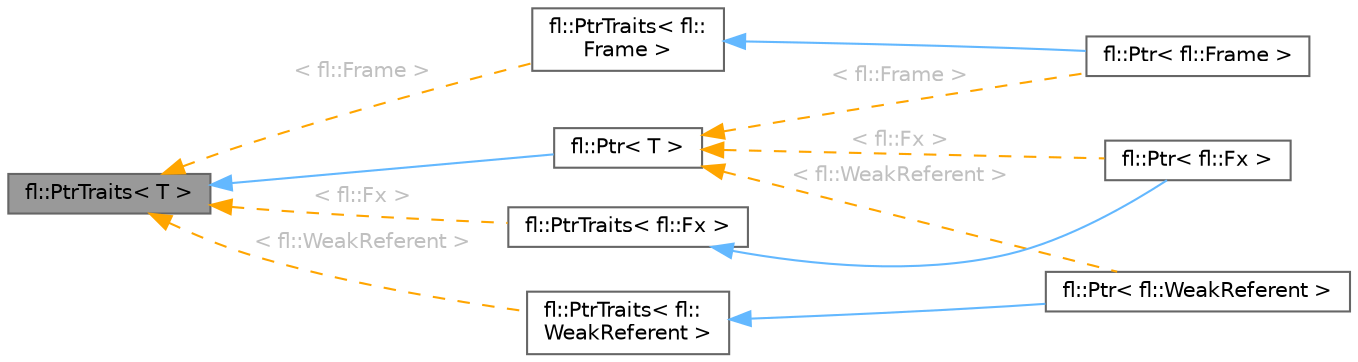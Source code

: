 digraph "fl::PtrTraits&lt; T &gt;"
{
 // INTERACTIVE_SVG=YES
 // LATEX_PDF_SIZE
  bgcolor="transparent";
  edge [fontname=Helvetica,fontsize=10,labelfontname=Helvetica,labelfontsize=10];
  node [fontname=Helvetica,fontsize=10,shape=box,height=0.2,width=0.4];
  rankdir="LR";
  Node1 [id="Node000001",label="fl::PtrTraits\< T \>",height=0.2,width=0.4,color="gray40", fillcolor="grey60", style="filled", fontcolor="black",tooltip=" "];
  Node1 -> Node2 [id="edge1_Node000001_Node000002",dir="back",color="steelblue1",style="solid",tooltip=" "];
  Node2 [id="Node000002",label="fl::Ptr\< T \>",height=0.2,width=0.4,color="gray40", fillcolor="white", style="filled",URL="$d1/d56/classfl_1_1_ptr.html",tooltip=" "];
  Node2 -> Node3 [id="edge2_Node000002_Node000003",dir="back",color="orange",style="dashed",tooltip=" ",label=" \< fl::Frame \>",fontcolor="grey" ];
  Node3 [id="Node000003",label="fl::Ptr\< fl::Frame \>",height=0.2,width=0.4,color="gray40", fillcolor="white", style="filled",URL="$d1/d56/classfl_1_1_ptr.html",tooltip=" "];
  Node2 -> Node4 [id="edge3_Node000002_Node000004",dir="back",color="orange",style="dashed",tooltip=" ",label=" \< fl::Fx \>",fontcolor="grey" ];
  Node4 [id="Node000004",label="fl::Ptr\< fl::Fx \>",height=0.2,width=0.4,color="gray40", fillcolor="white", style="filled",URL="$d1/d56/classfl_1_1_ptr.html",tooltip=" "];
  Node2 -> Node5 [id="edge4_Node000002_Node000005",dir="back",color="orange",style="dashed",tooltip=" ",label=" \< fl::WeakReferent \>",fontcolor="grey" ];
  Node5 [id="Node000005",label="fl::Ptr\< fl::WeakReferent \>",height=0.2,width=0.4,color="gray40", fillcolor="white", style="filled",URL="$d1/d56/classfl_1_1_ptr.html",tooltip=" "];
  Node1 -> Node6 [id="edge5_Node000001_Node000006",dir="back",color="orange",style="dashed",tooltip=" ",label=" \< fl::Frame \>",fontcolor="grey" ];
  Node6 [id="Node000006",label="fl::PtrTraits\< fl::\lFrame \>",height=0.2,width=0.4,color="gray40", fillcolor="white", style="filled",URL="$da/d84/classfl_1_1_ptr_traits.html",tooltip=" "];
  Node6 -> Node3 [id="edge6_Node000006_Node000003",dir="back",color="steelblue1",style="solid",tooltip=" "];
  Node1 -> Node7 [id="edge7_Node000001_Node000007",dir="back",color="orange",style="dashed",tooltip=" ",label=" \< fl::Fx \>",fontcolor="grey" ];
  Node7 [id="Node000007",label="fl::PtrTraits\< fl::Fx \>",height=0.2,width=0.4,color="gray40", fillcolor="white", style="filled",URL="$da/d84/classfl_1_1_ptr_traits.html",tooltip=" "];
  Node7 -> Node4 [id="edge8_Node000007_Node000004",dir="back",color="steelblue1",style="solid",tooltip=" "];
  Node1 -> Node8 [id="edge9_Node000001_Node000008",dir="back",color="orange",style="dashed",tooltip=" ",label=" \< fl::WeakReferent \>",fontcolor="grey" ];
  Node8 [id="Node000008",label="fl::PtrTraits\< fl::\lWeakReferent \>",height=0.2,width=0.4,color="gray40", fillcolor="white", style="filled",URL="$da/d84/classfl_1_1_ptr_traits.html",tooltip=" "];
  Node8 -> Node5 [id="edge10_Node000008_Node000005",dir="back",color="steelblue1",style="solid",tooltip=" "];
}
